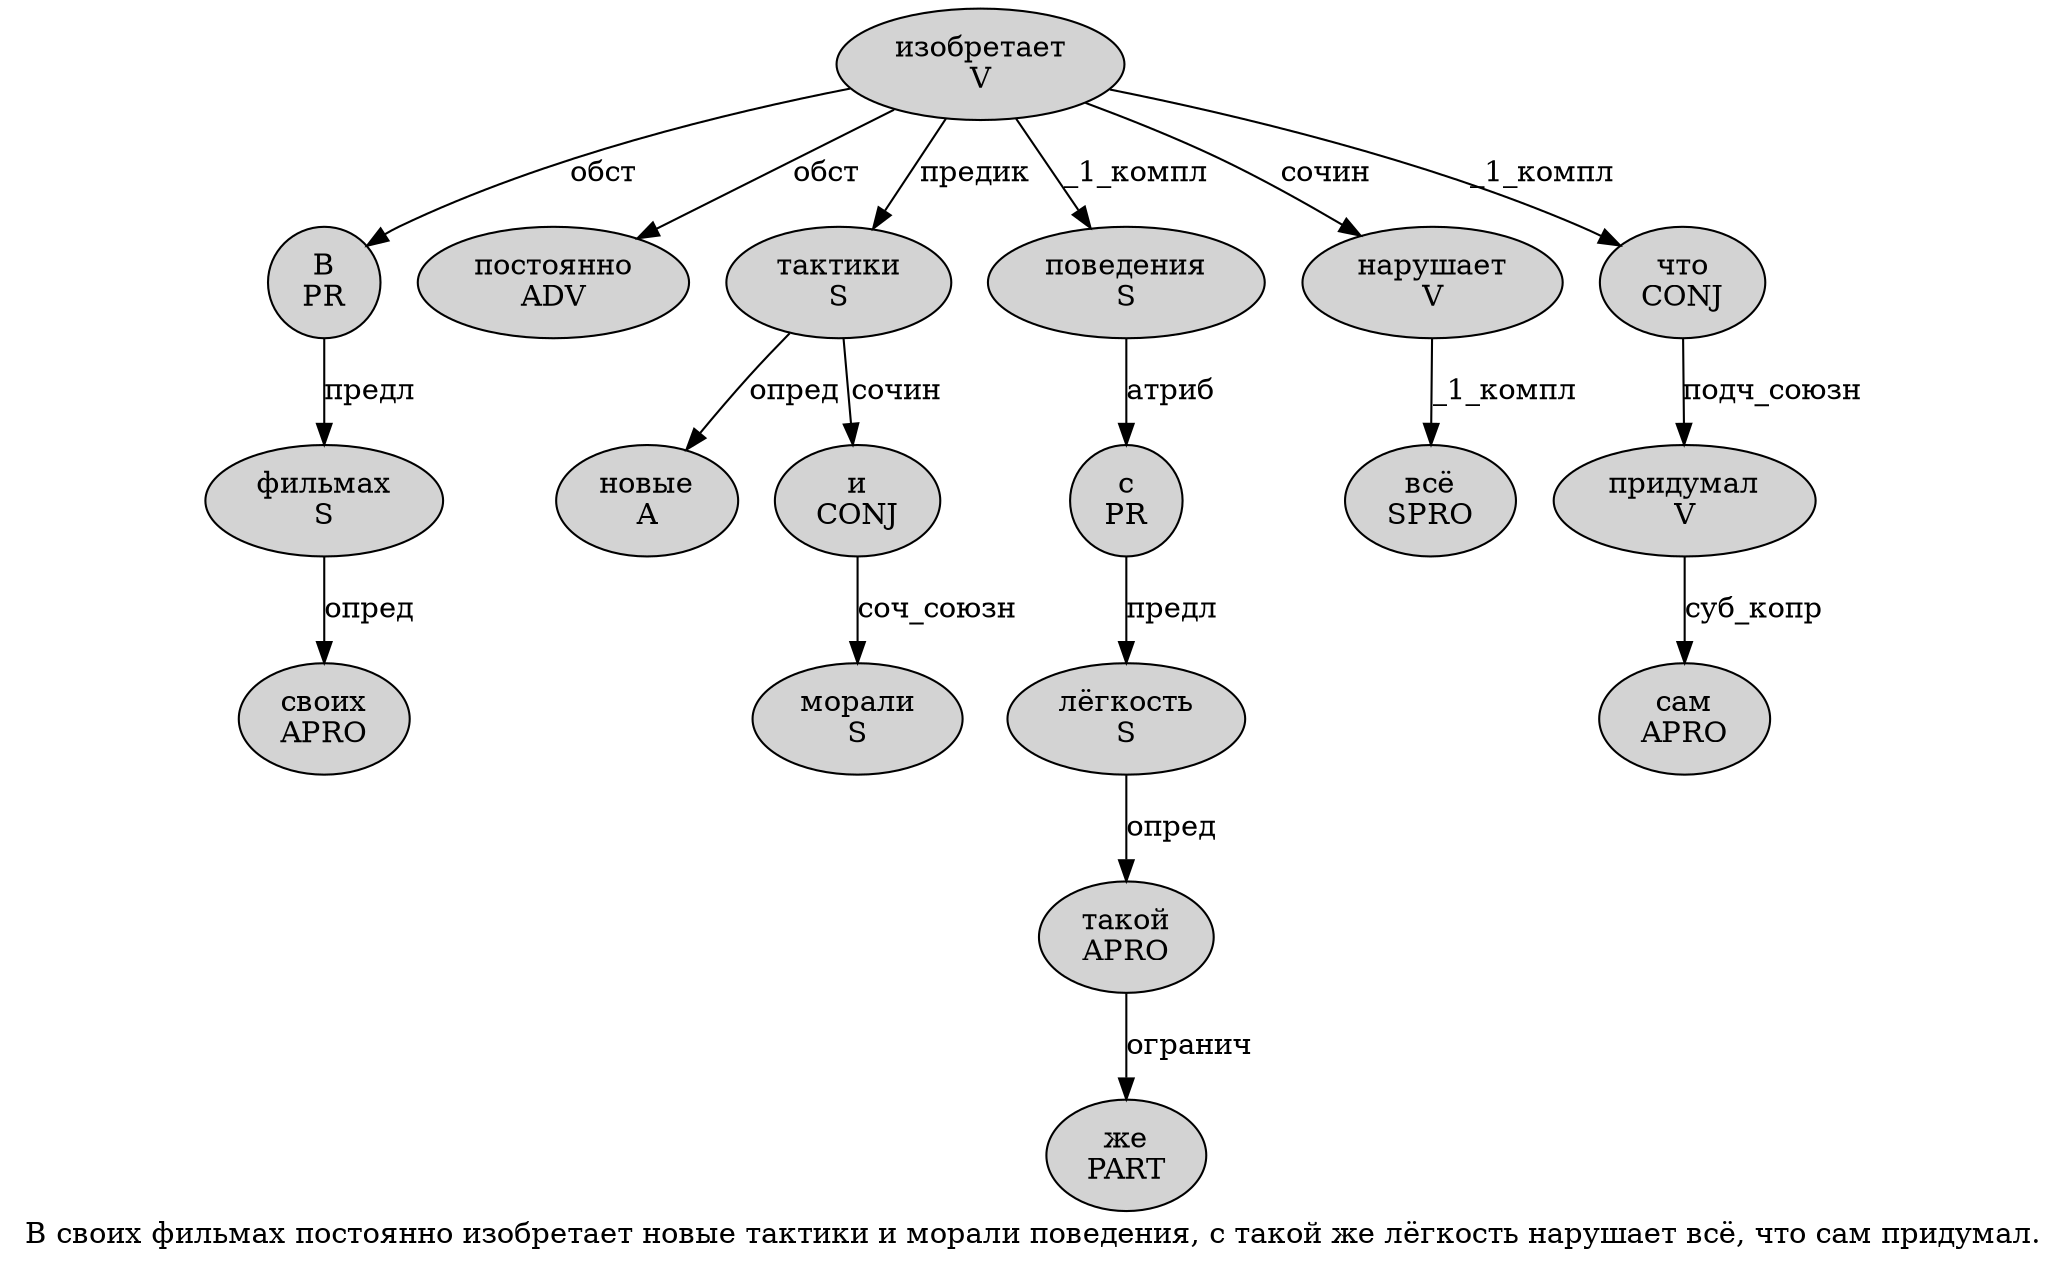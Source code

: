 digraph SENTENCE_695 {
	graph [label="В своих фильмах постоянно изобретает новые тактики и морали поведения, с такой же лёгкость нарушает всё, что сам придумал."]
	node [style=filled]
		0 [label="В
PR" color="" fillcolor=lightgray penwidth=1 shape=ellipse]
		1 [label="своих
APRO" color="" fillcolor=lightgray penwidth=1 shape=ellipse]
		2 [label="фильмах
S" color="" fillcolor=lightgray penwidth=1 shape=ellipse]
		3 [label="постоянно
ADV" color="" fillcolor=lightgray penwidth=1 shape=ellipse]
		4 [label="изобретает
V" color="" fillcolor=lightgray penwidth=1 shape=ellipse]
		5 [label="новые
A" color="" fillcolor=lightgray penwidth=1 shape=ellipse]
		6 [label="тактики
S" color="" fillcolor=lightgray penwidth=1 shape=ellipse]
		7 [label="и
CONJ" color="" fillcolor=lightgray penwidth=1 shape=ellipse]
		8 [label="морали
S" color="" fillcolor=lightgray penwidth=1 shape=ellipse]
		9 [label="поведения
S" color="" fillcolor=lightgray penwidth=1 shape=ellipse]
		11 [label="с
PR" color="" fillcolor=lightgray penwidth=1 shape=ellipse]
		12 [label="такой
APRO" color="" fillcolor=lightgray penwidth=1 shape=ellipse]
		13 [label="же
PART" color="" fillcolor=lightgray penwidth=1 shape=ellipse]
		14 [label="лёгкость
S" color="" fillcolor=lightgray penwidth=1 shape=ellipse]
		15 [label="нарушает
V" color="" fillcolor=lightgray penwidth=1 shape=ellipse]
		16 [label="всё
SPRO" color="" fillcolor=lightgray penwidth=1 shape=ellipse]
		18 [label="что
CONJ" color="" fillcolor=lightgray penwidth=1 shape=ellipse]
		19 [label="сам
APRO" color="" fillcolor=lightgray penwidth=1 shape=ellipse]
		20 [label="придумал
V" color="" fillcolor=lightgray penwidth=1 shape=ellipse]
			15 -> 16 [label="_1_компл"]
			6 -> 5 [label="опред"]
			6 -> 7 [label="сочин"]
			20 -> 19 [label="суб_копр"]
			12 -> 13 [label="огранич"]
			2 -> 1 [label="опред"]
			7 -> 8 [label="соч_союзн"]
			4 -> 0 [label="обст"]
			4 -> 3 [label="обст"]
			4 -> 6 [label="предик"]
			4 -> 9 [label="_1_компл"]
			4 -> 15 [label="сочин"]
			4 -> 18 [label="_1_компл"]
			0 -> 2 [label="предл"]
			9 -> 11 [label="атриб"]
			11 -> 14 [label="предл"]
			18 -> 20 [label="подч_союзн"]
			14 -> 12 [label="опред"]
}